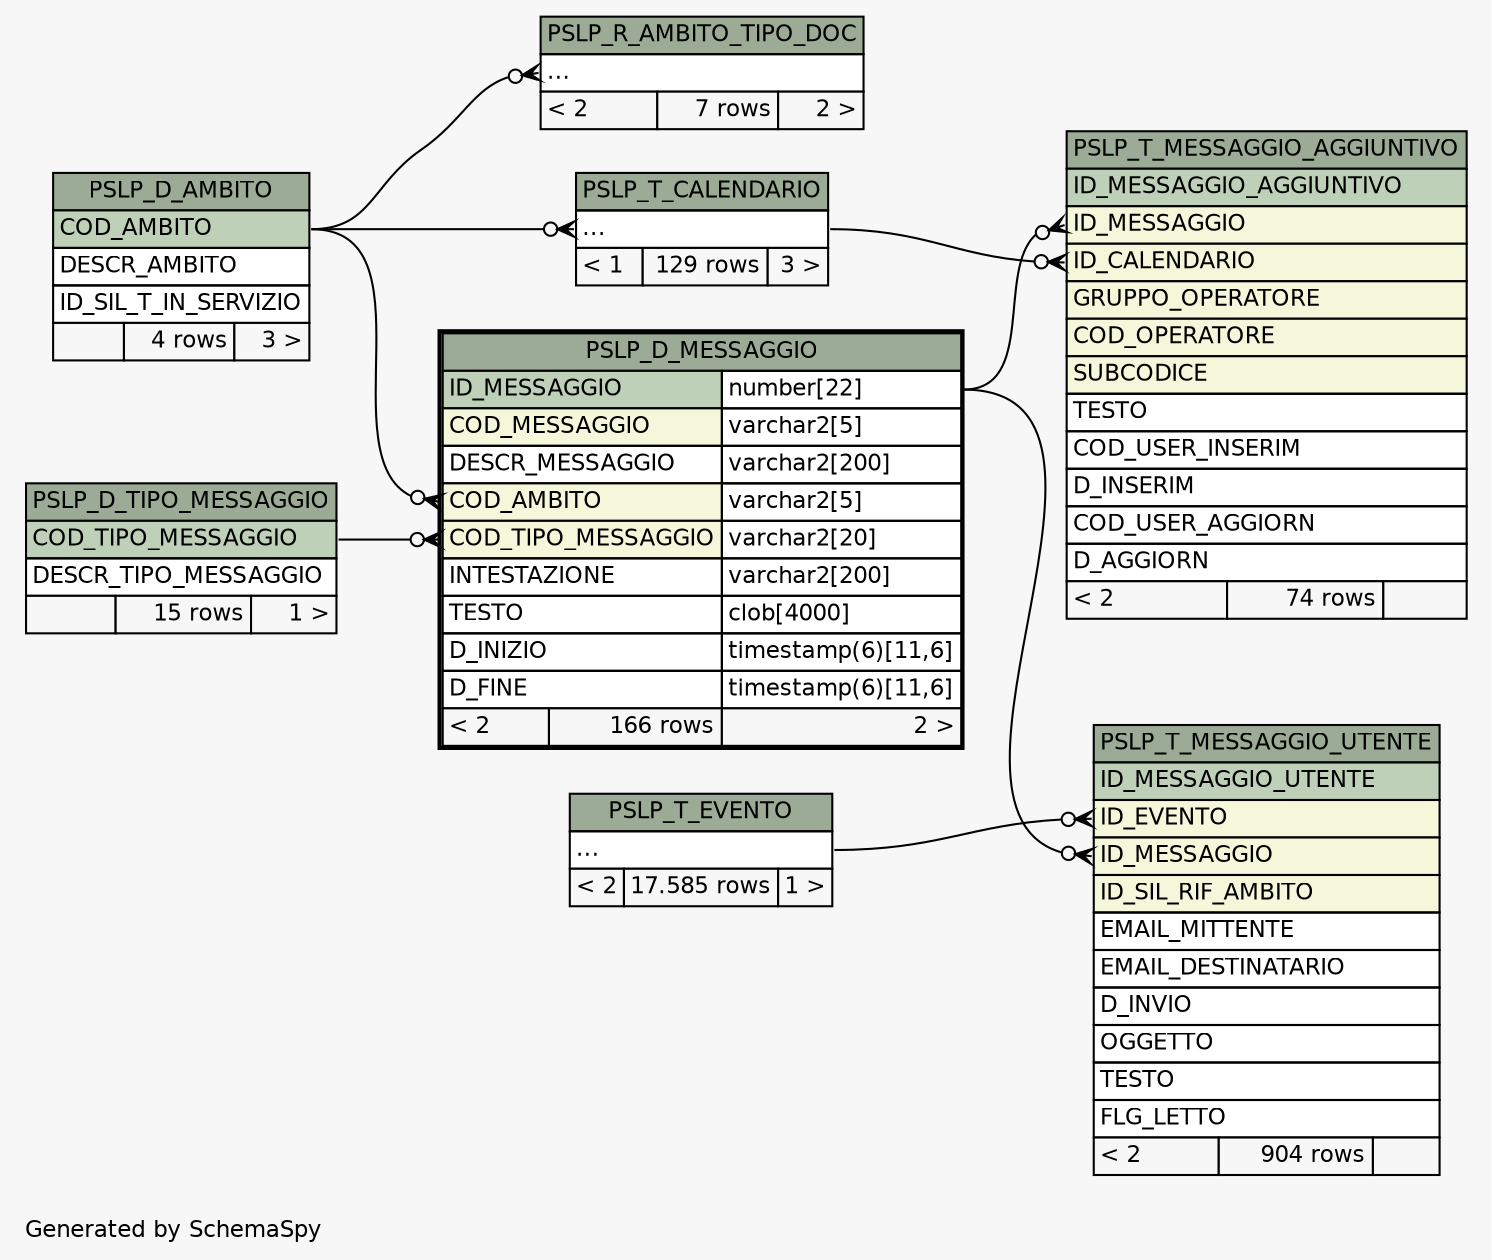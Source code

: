 // dot 2.38.0 on Windows 10 10.0
// SchemaSpy rev 590
digraph "twoDegreesRelationshipsDiagram" {
  graph [
    rankdir="RL"
    bgcolor="#f7f7f7"
    label="\nGenerated by SchemaSpy"
    labeljust="l"
    nodesep="0.18"
    ranksep="0.46"
    fontname="Helvetica"
    fontsize="11"
  ];
  node [
    fontname="Helvetica"
    fontsize="11"
    shape="plaintext"
  ];
  edge [
    arrowsize="0.8"
  ];
  "PSLP_D_MESSAGGIO":"COD_AMBITO":w -> "PSLP_D_AMBITO":"COD_AMBITO":e [arrowhead=none dir=back arrowtail=crowodot];
  "PSLP_D_MESSAGGIO":"COD_TIPO_MESSAGGIO":w -> "PSLP_D_TIPO_MESSAGGIO":"COD_TIPO_MESSAGGIO":e [arrowhead=none dir=back arrowtail=crowodot];
  "PSLP_R_AMBITO_TIPO_DOC":"elipses":w -> "PSLP_D_AMBITO":"COD_AMBITO":e [arrowhead=none dir=back arrowtail=crowodot];
  "PSLP_T_CALENDARIO":"elipses":w -> "PSLP_D_AMBITO":"COD_AMBITO":e [arrowhead=none dir=back arrowtail=crowodot];
  "PSLP_T_MESSAGGIO_AGGIUNTIVO":"ID_CALENDARIO":w -> "PSLP_T_CALENDARIO":"elipses":e [arrowhead=none dir=back arrowtail=crowodot];
  "PSLP_T_MESSAGGIO_AGGIUNTIVO":"ID_MESSAGGIO":w -> "PSLP_D_MESSAGGIO":"ID_MESSAGGIO.type":e [arrowhead=none dir=back arrowtail=crowodot];
  "PSLP_T_MESSAGGIO_UTENTE":"ID_EVENTO":w -> "PSLP_T_EVENTO":"elipses":e [arrowhead=none dir=back arrowtail=crowodot];
  "PSLP_T_MESSAGGIO_UTENTE":"ID_MESSAGGIO":w -> "PSLP_D_MESSAGGIO":"ID_MESSAGGIO.type":e [arrowhead=none dir=back arrowtail=crowodot];
  "PSLP_D_AMBITO" [
    label=<
    <TABLE BORDER="0" CELLBORDER="1" CELLSPACING="0" BGCOLOR="#ffffff">
      <TR><TD COLSPAN="3" BGCOLOR="#9bab96" ALIGN="CENTER">PSLP_D_AMBITO</TD></TR>
      <TR><TD PORT="COD_AMBITO" COLSPAN="3" BGCOLOR="#bed1b8" ALIGN="LEFT">COD_AMBITO</TD></TR>
      <TR><TD PORT="DESCR_AMBITO" COLSPAN="3" ALIGN="LEFT">DESCR_AMBITO</TD></TR>
      <TR><TD PORT="ID_SIL_T_IN_SERVIZIO" COLSPAN="3" ALIGN="LEFT">ID_SIL_T_IN_SERVIZIO</TD></TR>
      <TR><TD ALIGN="LEFT" BGCOLOR="#f7f7f7">  </TD><TD ALIGN="RIGHT" BGCOLOR="#f7f7f7">4 rows</TD><TD ALIGN="RIGHT" BGCOLOR="#f7f7f7">3 &gt;</TD></TR>
    </TABLE>>
    URL="PSLP_D_AMBITO.html"
    tooltip="PSLP_D_AMBITO"
  ];
  "PSLP_D_MESSAGGIO" [
    label=<
    <TABLE BORDER="2" CELLBORDER="1" CELLSPACING="0" BGCOLOR="#ffffff">
      <TR><TD COLSPAN="3" BGCOLOR="#9bab96" ALIGN="CENTER">PSLP_D_MESSAGGIO</TD></TR>
      <TR><TD PORT="ID_MESSAGGIO" COLSPAN="2" BGCOLOR="#bed1b8" ALIGN="LEFT">ID_MESSAGGIO</TD><TD PORT="ID_MESSAGGIO.type" ALIGN="LEFT">number[22]</TD></TR>
      <TR><TD PORT="COD_MESSAGGIO" COLSPAN="2" BGCOLOR="#f4f7da" ALIGN="LEFT">COD_MESSAGGIO</TD><TD PORT="COD_MESSAGGIO.type" ALIGN="LEFT">varchar2[5]</TD></TR>
      <TR><TD PORT="DESCR_MESSAGGIO" COLSPAN="2" ALIGN="LEFT">DESCR_MESSAGGIO</TD><TD PORT="DESCR_MESSAGGIO.type" ALIGN="LEFT">varchar2[200]</TD></TR>
      <TR><TD PORT="COD_AMBITO" COLSPAN="2" BGCOLOR="#f4f7da" ALIGN="LEFT">COD_AMBITO</TD><TD PORT="COD_AMBITO.type" ALIGN="LEFT">varchar2[5]</TD></TR>
      <TR><TD PORT="COD_TIPO_MESSAGGIO" COLSPAN="2" BGCOLOR="#f4f7da" ALIGN="LEFT">COD_TIPO_MESSAGGIO</TD><TD PORT="COD_TIPO_MESSAGGIO.type" ALIGN="LEFT">varchar2[20]</TD></TR>
      <TR><TD PORT="INTESTAZIONE" COLSPAN="2" ALIGN="LEFT">INTESTAZIONE</TD><TD PORT="INTESTAZIONE.type" ALIGN="LEFT">varchar2[200]</TD></TR>
      <TR><TD PORT="TESTO" COLSPAN="2" ALIGN="LEFT">TESTO</TD><TD PORT="TESTO.type" ALIGN="LEFT">clob[4000]</TD></TR>
      <TR><TD PORT="D_INIZIO" COLSPAN="2" ALIGN="LEFT">D_INIZIO</TD><TD PORT="D_INIZIO.type" ALIGN="LEFT">timestamp(6)[11,6]</TD></TR>
      <TR><TD PORT="D_FINE" COLSPAN="2" ALIGN="LEFT">D_FINE</TD><TD PORT="D_FINE.type" ALIGN="LEFT">timestamp(6)[11,6]</TD></TR>
      <TR><TD ALIGN="LEFT" BGCOLOR="#f7f7f7">&lt; 2</TD><TD ALIGN="RIGHT" BGCOLOR="#f7f7f7">166 rows</TD><TD ALIGN="RIGHT" BGCOLOR="#f7f7f7">2 &gt;</TD></TR>
    </TABLE>>
    URL="PSLP_D_MESSAGGIO.html"
    tooltip="PSLP_D_MESSAGGIO"
  ];
  "PSLP_D_TIPO_MESSAGGIO" [
    label=<
    <TABLE BORDER="0" CELLBORDER="1" CELLSPACING="0" BGCOLOR="#ffffff">
      <TR><TD COLSPAN="3" BGCOLOR="#9bab96" ALIGN="CENTER">PSLP_D_TIPO_MESSAGGIO</TD></TR>
      <TR><TD PORT="COD_TIPO_MESSAGGIO" COLSPAN="3" BGCOLOR="#bed1b8" ALIGN="LEFT">COD_TIPO_MESSAGGIO</TD></TR>
      <TR><TD PORT="DESCR_TIPO_MESSAGGIO" COLSPAN="3" ALIGN="LEFT">DESCR_TIPO_MESSAGGIO</TD></TR>
      <TR><TD ALIGN="LEFT" BGCOLOR="#f7f7f7">  </TD><TD ALIGN="RIGHT" BGCOLOR="#f7f7f7">15 rows</TD><TD ALIGN="RIGHT" BGCOLOR="#f7f7f7">1 &gt;</TD></TR>
    </TABLE>>
    URL="PSLP_D_TIPO_MESSAGGIO.html"
    tooltip="PSLP_D_TIPO_MESSAGGIO"
  ];
  "PSLP_R_AMBITO_TIPO_DOC" [
    label=<
    <TABLE BORDER="0" CELLBORDER="1" CELLSPACING="0" BGCOLOR="#ffffff">
      <TR><TD COLSPAN="3" BGCOLOR="#9bab96" ALIGN="CENTER">PSLP_R_AMBITO_TIPO_DOC</TD></TR>
      <TR><TD PORT="elipses" COLSPAN="3" ALIGN="LEFT">...</TD></TR>
      <TR><TD ALIGN="LEFT" BGCOLOR="#f7f7f7">&lt; 2</TD><TD ALIGN="RIGHT" BGCOLOR="#f7f7f7">7 rows</TD><TD ALIGN="RIGHT" BGCOLOR="#f7f7f7">2 &gt;</TD></TR>
    </TABLE>>
    URL="PSLP_R_AMBITO_TIPO_DOC.html"
    tooltip="PSLP_R_AMBITO_TIPO_DOC"
  ];
  "PSLP_T_CALENDARIO" [
    label=<
    <TABLE BORDER="0" CELLBORDER="1" CELLSPACING="0" BGCOLOR="#ffffff">
      <TR><TD COLSPAN="3" BGCOLOR="#9bab96" ALIGN="CENTER">PSLP_T_CALENDARIO</TD></TR>
      <TR><TD PORT="elipses" COLSPAN="3" ALIGN="LEFT">...</TD></TR>
      <TR><TD ALIGN="LEFT" BGCOLOR="#f7f7f7">&lt; 1</TD><TD ALIGN="RIGHT" BGCOLOR="#f7f7f7">129 rows</TD><TD ALIGN="RIGHT" BGCOLOR="#f7f7f7">3 &gt;</TD></TR>
    </TABLE>>
    URL="PSLP_T_CALENDARIO.html"
    tooltip="PSLP_T_CALENDARIO"
  ];
  "PSLP_T_EVENTO" [
    label=<
    <TABLE BORDER="0" CELLBORDER="1" CELLSPACING="0" BGCOLOR="#ffffff">
      <TR><TD COLSPAN="3" BGCOLOR="#9bab96" ALIGN="CENTER">PSLP_T_EVENTO</TD></TR>
      <TR><TD PORT="elipses" COLSPAN="3" ALIGN="LEFT">...</TD></TR>
      <TR><TD ALIGN="LEFT" BGCOLOR="#f7f7f7">&lt; 2</TD><TD ALIGN="RIGHT" BGCOLOR="#f7f7f7">17.585 rows</TD><TD ALIGN="RIGHT" BGCOLOR="#f7f7f7">1 &gt;</TD></TR>
    </TABLE>>
    URL="PSLP_T_EVENTO.html"
    tooltip="PSLP_T_EVENTO"
  ];
  "PSLP_T_MESSAGGIO_AGGIUNTIVO" [
    label=<
    <TABLE BORDER="0" CELLBORDER="1" CELLSPACING="0" BGCOLOR="#ffffff">
      <TR><TD COLSPAN="3" BGCOLOR="#9bab96" ALIGN="CENTER">PSLP_T_MESSAGGIO_AGGIUNTIVO</TD></TR>
      <TR><TD PORT="ID_MESSAGGIO_AGGIUNTIVO" COLSPAN="3" BGCOLOR="#bed1b8" ALIGN="LEFT">ID_MESSAGGIO_AGGIUNTIVO</TD></TR>
      <TR><TD PORT="ID_MESSAGGIO" COLSPAN="3" BGCOLOR="#f4f7da" ALIGN="LEFT">ID_MESSAGGIO</TD></TR>
      <TR><TD PORT="ID_CALENDARIO" COLSPAN="3" BGCOLOR="#f4f7da" ALIGN="LEFT">ID_CALENDARIO</TD></TR>
      <TR><TD PORT="GRUPPO_OPERATORE" COLSPAN="3" BGCOLOR="#f4f7da" ALIGN="LEFT">GRUPPO_OPERATORE</TD></TR>
      <TR><TD PORT="COD_OPERATORE" COLSPAN="3" BGCOLOR="#f4f7da" ALIGN="LEFT">COD_OPERATORE</TD></TR>
      <TR><TD PORT="SUBCODICE" COLSPAN="3" BGCOLOR="#f4f7da" ALIGN="LEFT">SUBCODICE</TD></TR>
      <TR><TD PORT="TESTO" COLSPAN="3" ALIGN="LEFT">TESTO</TD></TR>
      <TR><TD PORT="COD_USER_INSERIM" COLSPAN="3" ALIGN="LEFT">COD_USER_INSERIM</TD></TR>
      <TR><TD PORT="D_INSERIM" COLSPAN="3" ALIGN="LEFT">D_INSERIM</TD></TR>
      <TR><TD PORT="COD_USER_AGGIORN" COLSPAN="3" ALIGN="LEFT">COD_USER_AGGIORN</TD></TR>
      <TR><TD PORT="D_AGGIORN" COLSPAN="3" ALIGN="LEFT">D_AGGIORN</TD></TR>
      <TR><TD ALIGN="LEFT" BGCOLOR="#f7f7f7">&lt; 2</TD><TD ALIGN="RIGHT" BGCOLOR="#f7f7f7">74 rows</TD><TD ALIGN="RIGHT" BGCOLOR="#f7f7f7">  </TD></TR>
    </TABLE>>
    URL="PSLP_T_MESSAGGIO_AGGIUNTIVO.html"
    tooltip="PSLP_T_MESSAGGIO_AGGIUNTIVO"
  ];
  "PSLP_T_MESSAGGIO_UTENTE" [
    label=<
    <TABLE BORDER="0" CELLBORDER="1" CELLSPACING="0" BGCOLOR="#ffffff">
      <TR><TD COLSPAN="3" BGCOLOR="#9bab96" ALIGN="CENTER">PSLP_T_MESSAGGIO_UTENTE</TD></TR>
      <TR><TD PORT="ID_MESSAGGIO_UTENTE" COLSPAN="3" BGCOLOR="#bed1b8" ALIGN="LEFT">ID_MESSAGGIO_UTENTE</TD></TR>
      <TR><TD PORT="ID_EVENTO" COLSPAN="3" BGCOLOR="#f4f7da" ALIGN="LEFT">ID_EVENTO</TD></TR>
      <TR><TD PORT="ID_MESSAGGIO" COLSPAN="3" BGCOLOR="#f4f7da" ALIGN="LEFT">ID_MESSAGGIO</TD></TR>
      <TR><TD PORT="ID_SIL_RIF_AMBITO" COLSPAN="3" BGCOLOR="#f4f7da" ALIGN="LEFT">ID_SIL_RIF_AMBITO</TD></TR>
      <TR><TD PORT="EMAIL_MITTENTE" COLSPAN="3" ALIGN="LEFT">EMAIL_MITTENTE</TD></TR>
      <TR><TD PORT="EMAIL_DESTINATARIO" COLSPAN="3" ALIGN="LEFT">EMAIL_DESTINATARIO</TD></TR>
      <TR><TD PORT="D_INVIO" COLSPAN="3" ALIGN="LEFT">D_INVIO</TD></TR>
      <TR><TD PORT="OGGETTO" COLSPAN="3" ALIGN="LEFT">OGGETTO</TD></TR>
      <TR><TD PORT="TESTO" COLSPAN="3" ALIGN="LEFT">TESTO</TD></TR>
      <TR><TD PORT="FLG_LETTO" COLSPAN="3" ALIGN="LEFT">FLG_LETTO</TD></TR>
      <TR><TD ALIGN="LEFT" BGCOLOR="#f7f7f7">&lt; 2</TD><TD ALIGN="RIGHT" BGCOLOR="#f7f7f7">904 rows</TD><TD ALIGN="RIGHT" BGCOLOR="#f7f7f7">  </TD></TR>
    </TABLE>>
    URL="PSLP_T_MESSAGGIO_UTENTE.html"
    tooltip="PSLP_T_MESSAGGIO_UTENTE"
  ];
}
